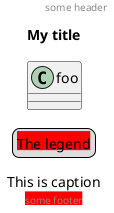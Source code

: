 {
  "sha1": "teghi7hu84v1j9jbdcv0j035glhzh26",
  "insertion": {
    "when": "2024-06-04T17:28:46.112Z",
    "url": "https://forum.plantuml.net/12047/observations-common-commands-header-footer-caption-diagrams",
    "user": "plantuml@gmail.com"
  }
}
@startuml
!pragma teoz true
header some header
footer <back:red>some footer
caption caption
title My title
caption This is caption
legend
<back:red>The legend
end legend
class foo
@enduml
